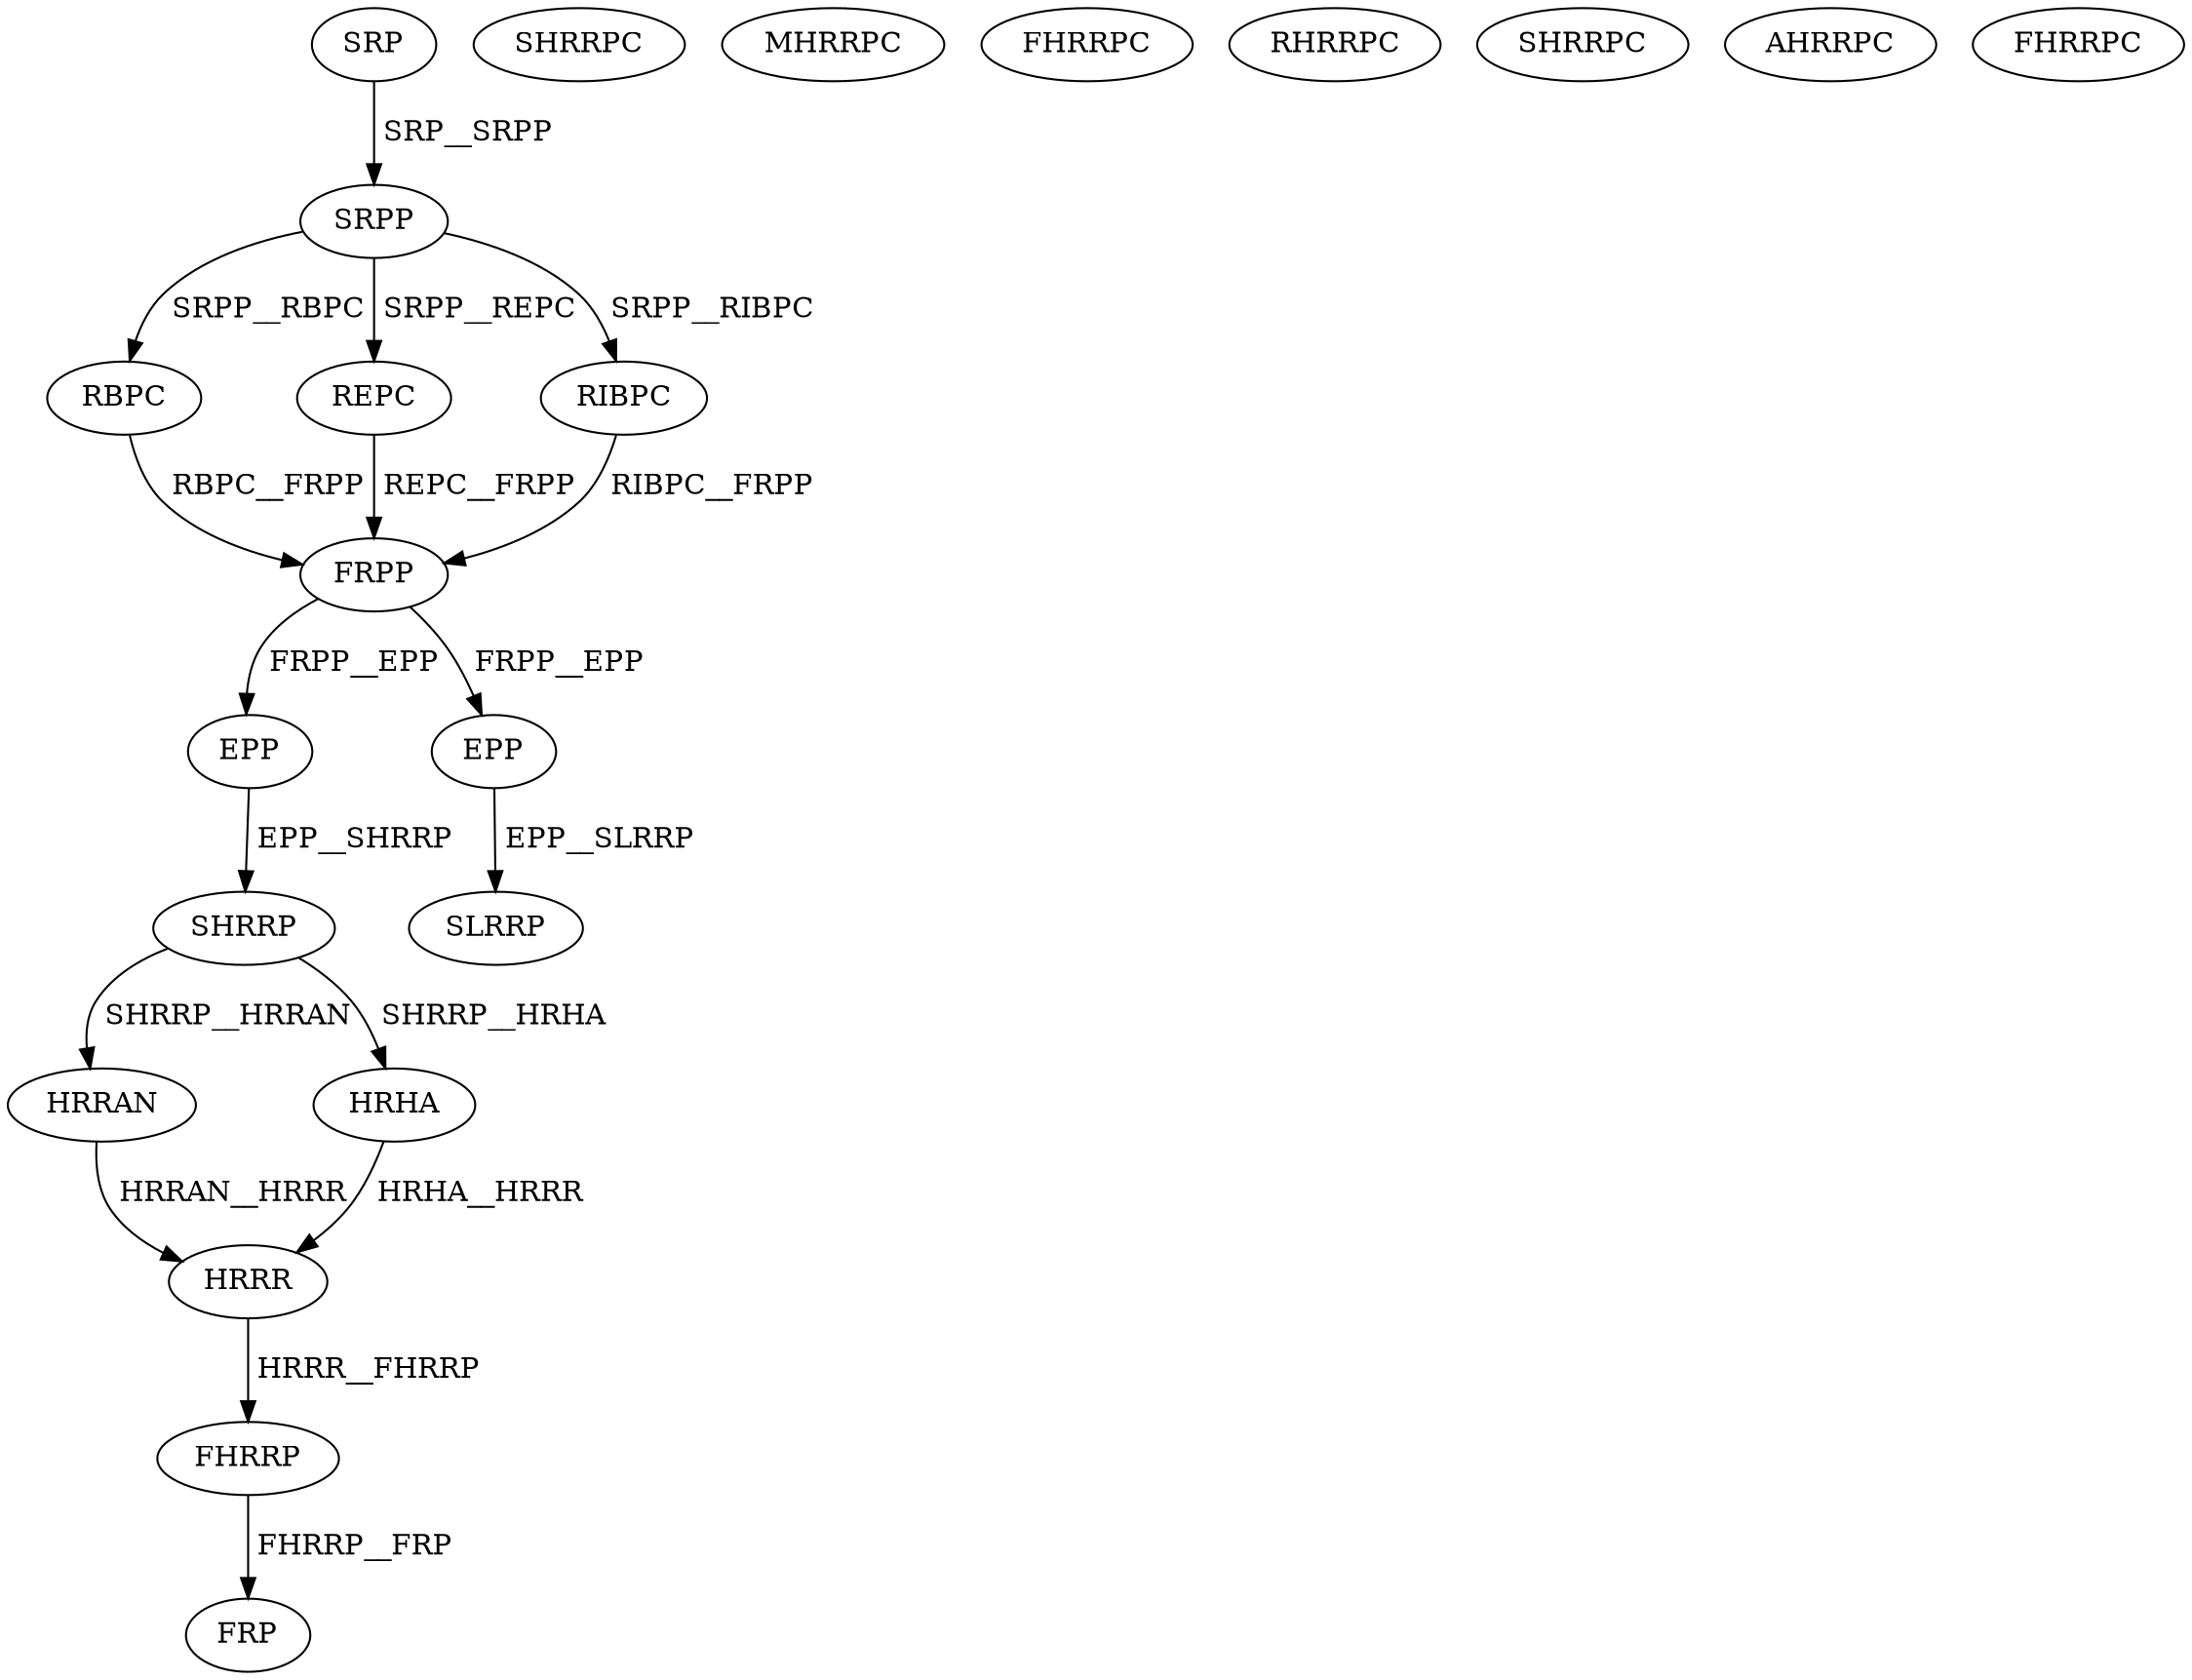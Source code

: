 digraph G { 
1 [label="SRP",color=black,fontcolor=black];
2 [label="SRPP",color=black,fontcolor=black];
3 [label="RBPC",color=black,fontcolor=black];
4 [label="REPC",color=black,fontcolor=black];
5 [label="RIBPC",color=black,fontcolor=black];
6 [label="FRPP",color=black,fontcolor=black];
7 [label="EPP",color=black,fontcolor=black];
8 [label="SHRRP",color=black,fontcolor=black];
9 [label="SHRRPC",color=black,fontcolor=black];
10 [label="MHRRPC",color=black,fontcolor=black];
11 [label="FHRRPC",color=black,fontcolor=black];
12 [label="HRRAN",color=black,fontcolor=black];
13 [label="RHRRPC",color=black,fontcolor=black];
14 [label="HRHA",color=black,fontcolor=black];
15 [label="SHRRPC",color=black,fontcolor=black];
16 [label="AHRRPC",color=black,fontcolor=black];
17 [label="FHRRPC",color=black,fontcolor=black];
18 [label="HRRR",color=black,fontcolor=black];
19 [label="FHRRP",color=black,fontcolor=black];
20 [label="FRP",color=black,fontcolor=black];
21 [label="EPP",color=black,fontcolor=black];
22 [label="SLRRP",color=black,fontcolor=black];
1->2[label=" SRP__SRPP",color=black,fontcolor=black];
2->3[label=" SRPP__RBPC",color=black,fontcolor=black];
2->4[label=" SRPP__REPC",color=black,fontcolor=black];
2->5[label=" SRPP__RIBPC",color=black,fontcolor=black];
3->6[label=" RBPC__FRPP",color=black,fontcolor=black];
4->6[label=" REPC__FRPP",color=black,fontcolor=black];
5->6[label=" RIBPC__FRPP",color=black,fontcolor=black];
6->7[label=" FRPP__EPP",color=black,fontcolor=black];
6->21[label=" FRPP__EPP",color=black,fontcolor=black];
7->8[label=" EPP__SHRRP",color=black,fontcolor=black];
8->12[label=" SHRRP__HRRAN",color=black,fontcolor=black];
8->14[label=" SHRRP__HRHA",color=black,fontcolor=black];
12->18[label=" HRRAN__HRRR",color=black,fontcolor=black];
14->18[label=" HRHA__HRRR",color=black,fontcolor=black];
18->19[label=" HRRR__FHRRP",color=black,fontcolor=black];
19->20[label=" FHRRP__FRP",color=black,fontcolor=black];
21->22[label=" EPP__SLRRP",color=black,fontcolor=black];
}
